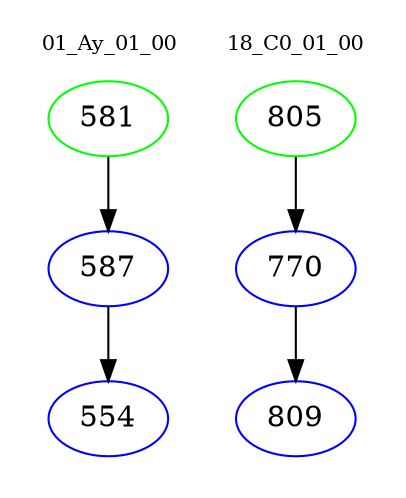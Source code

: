 digraph{
subgraph cluster_0 {
color = white
label = "01_Ay_01_00";
fontsize=10;
T0_581 [label="581", color="green"]
T0_581 -> T0_587 [color="black"]
T0_587 [label="587", color="blue"]
T0_587 -> T0_554 [color="black"]
T0_554 [label="554", color="blue"]
}
subgraph cluster_1 {
color = white
label = "18_C0_01_00";
fontsize=10;
T1_805 [label="805", color="green"]
T1_805 -> T1_770 [color="black"]
T1_770 [label="770", color="blue"]
T1_770 -> T1_809 [color="black"]
T1_809 [label="809", color="blue"]
}
}
